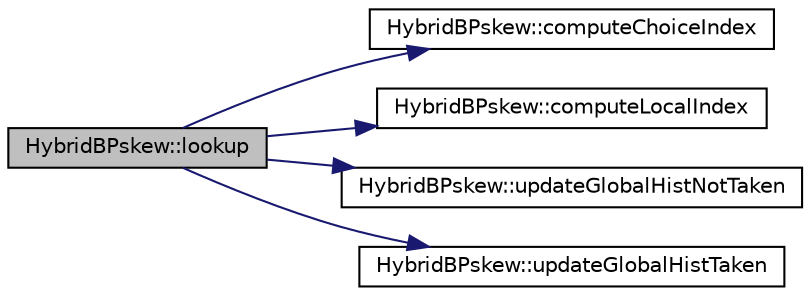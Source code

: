 digraph G
{
  edge [fontname="Helvetica",fontsize="10",labelfontname="Helvetica",labelfontsize="10"];
  node [fontname="Helvetica",fontsize="10",shape=record];
  rankdir=LR;
  Node1 [label="HybridBPskew::lookup",height=0.2,width=0.4,color="black", fillcolor="grey75", style="filled" fontcolor="black"];
  Node1 -> Node2 [color="midnightblue",fontsize="10",style="solid",fontname="Helvetica"];
  Node2 [label="HybridBPskew::computeChoiceIndex",height=0.2,width=0.4,color="black", fillcolor="white", style="filled",URL="$classHybridBPskew.html#a70b7b53463dd2cd4a6394266ea3c2ee3"];
  Node1 -> Node3 [color="midnightblue",fontsize="10",style="solid",fontname="Helvetica"];
  Node3 [label="HybridBPskew::computeLocalIndex",height=0.2,width=0.4,color="black", fillcolor="white", style="filled",URL="$classHybridBPskew.html#ae8b356ac60f229ce92086836420a1d11"];
  Node1 -> Node4 [color="midnightblue",fontsize="10",style="solid",fontname="Helvetica"];
  Node4 [label="HybridBPskew::updateGlobalHistNotTaken",height=0.2,width=0.4,color="black", fillcolor="white", style="filled",URL="$classHybridBPskew.html#a07095043813d5f59978c0708efa58bd4"];
  Node1 -> Node5 [color="midnightblue",fontsize="10",style="solid",fontname="Helvetica"];
  Node5 [label="HybridBPskew::updateGlobalHistTaken",height=0.2,width=0.4,color="black", fillcolor="white", style="filled",URL="$classHybridBPskew.html#a9c1a201e37cbba10055ff63b9e072a69"];
}
